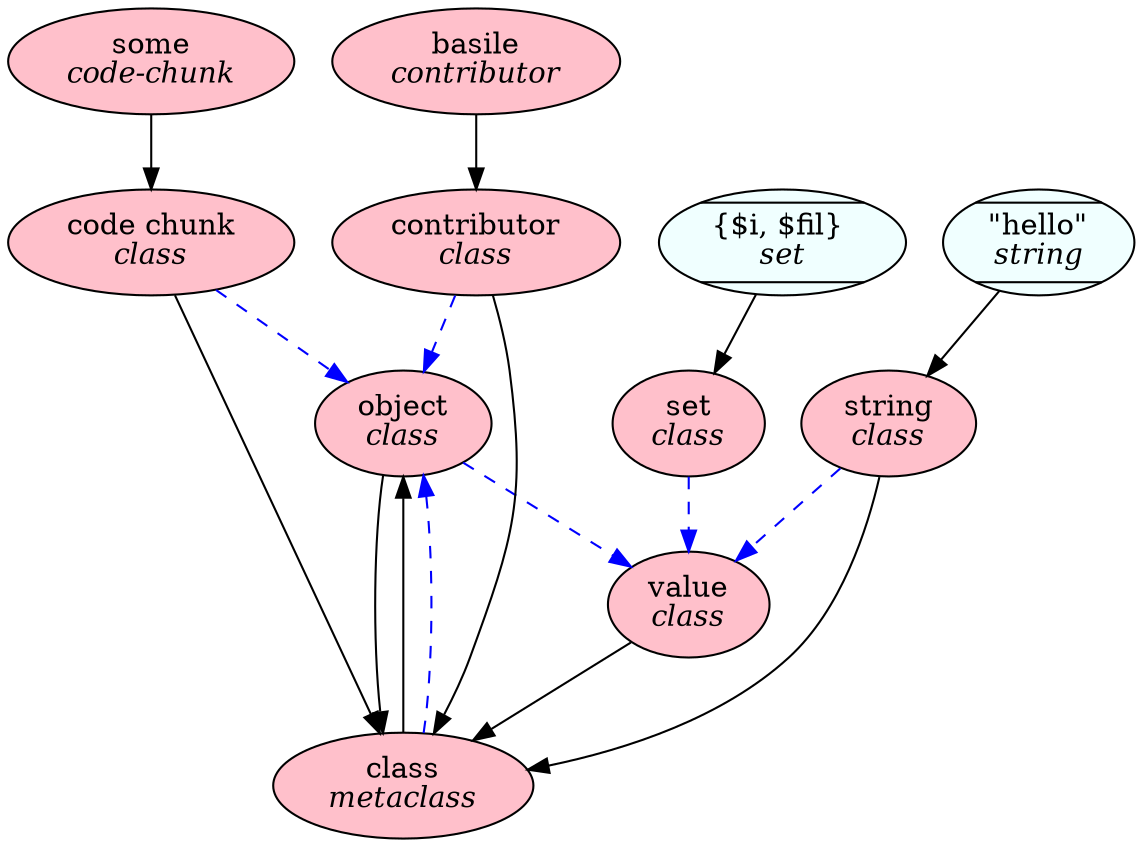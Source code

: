 // file refpersys/design-ideas/dot-classhier.dot
// the RefPerSys class hierarchy

digraph class_hierarchy_gr {
// XXXX -> YYYY : means XXXX is instance of YYYY

/// nodes
object_class [ style="rounded, filled",
   label = <object<br/><i>class</i>>, fillcolor="pink"  ];

class_class [ style="rounded, filled",
   label = <class<br/><i>metaclass</i>>, fillcolor="pink"  ];

value_class [ style="rounded, filled",
   label = <value<br/><i>class</i>>, fillcolor="pink"  ];

codechunk_class [ style="rounded, filled",
   label = <code chunk<br/><i>class</i>>, fillcolor="pink"  ];

contributor_class [ style="rounded, filled",
   label = <contributor<br/><i>class</i>>, fillcolor="pink"  ];

string_class  [ style="rounded, filled",
   label = <string<br/><i>class</i>>, fillcolor="pink"  ];
   
set_class  [ style="rounded, filled",
   label = <set<br/><i>class</i>>, fillcolor="pink"  ];

hello_string [ style="diagonals, filled",
   label = <"hello"<br/><i>string</i>>, fillcolor="azure"  ];

ifil_set  [ style="diagonals, filled",
   label = <{$i, $fil} <br/><i>set</i>>, fillcolor="azure"  ];
   
code_chunk [ style="rounded, filled",
   label = <some<br/><i>code-chunk</i>>, fillcolor="pink"  ];

basile_contrib [ style="rounded, filled",
   label = <basile<br/><i>contributor</i>>, fillcolor="pink"  ];

/// X is-instance Y arrows
object_class -> class_class [ color=black, width=2 ];
class_class -> object_class [ color=black, width=2 ];
value_class -> class_class [ color=black, width=2 ];
string_class -> class_class [ color=black, width=2 ];
hello_string -> string_class [ color=black, width=2 ];
code_chunk -> codechunk_class [ color=black, width=2 ];
basile_contrib -> contributor_class [ color=black, width=2 ];
codechunk_class -> class_class [ color=black, width=2 ];
contributor_class -> class_class [ color=black, width=2 ];
ifil_set -> set_class [ color=black, width=2 ];

/// C1 subclass of C2 arrows
string_class -> value_class  [ color=blue, style=dashed, width=3 ];
set_class -> value_class  [ color=blue, style=dashed, width=3 ];
object_class  -> value_class  [ color=blue, style=dashed, width=3 ];
codechunk_class -> object_class  [ color=blue, style=dashed, width=3 ];
contributor_class -> object_class  [ color=blue, style=dashed, width=3 ];
class_class -> object_class  [ color=blue, style=dashed, width=3 ];
}